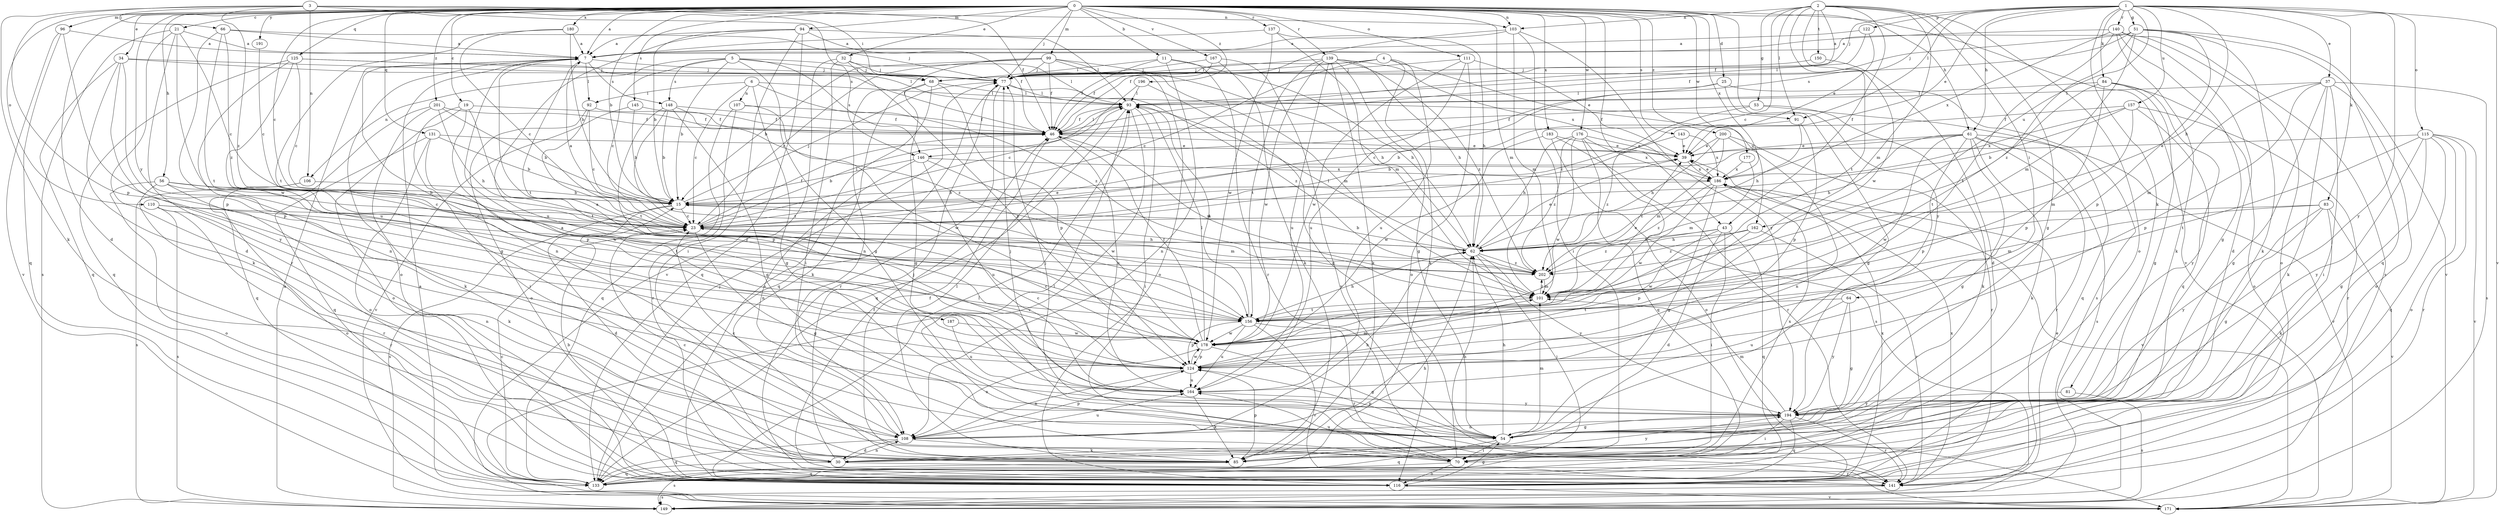 strict digraph  {
0;
1;
2;
3;
4;
5;
6;
7;
11;
15;
19;
21;
23;
25;
30;
32;
34;
37;
39;
43;
46;
51;
53;
54;
56;
61;
62;
64;
66;
68;
70;
77;
81;
83;
84;
85;
91;
92;
93;
94;
96;
99;
101;
103;
106;
107;
108;
110;
111;
115;
116;
122;
124;
125;
131;
133;
137;
139;
140;
141;
143;
145;
146;
148;
149;
150;
156;
157;
162;
164;
167;
171;
176;
177;
178;
180;
183;
186;
187;
191;
194;
196;
200;
201;
202;
0 -> 7  [label=a];
0 -> 11  [label=b];
0 -> 15  [label=b];
0 -> 19  [label=c];
0 -> 21  [label=c];
0 -> 23  [label=c];
0 -> 25  [label=d];
0 -> 30  [label=d];
0 -> 32  [label=e];
0 -> 34  [label=e];
0 -> 43  [label=f];
0 -> 56  [label=h];
0 -> 61  [label=h];
0 -> 77  [label=j];
0 -> 94  [label=m];
0 -> 96  [label=m];
0 -> 99  [label=m];
0 -> 101  [label=m];
0 -> 103  [label=n];
0 -> 110  [label=o];
0 -> 111  [label=o];
0 -> 125  [label=q];
0 -> 131  [label=q];
0 -> 137  [label=r];
0 -> 139  [label=r];
0 -> 143  [label=s];
0 -> 145  [label=s];
0 -> 167  [label=v];
0 -> 171  [label=v];
0 -> 176  [label=w];
0 -> 177  [label=w];
0 -> 180  [label=x];
0 -> 183  [label=x];
0 -> 186  [label=x];
0 -> 187  [label=y];
0 -> 191  [label=y];
0 -> 194  [label=y];
0 -> 196  [label=z];
0 -> 200  [label=z];
0 -> 201  [label=z];
1 -> 37  [label=e];
1 -> 39  [label=e];
1 -> 51  [label=g];
1 -> 61  [label=h];
1 -> 62  [label=h];
1 -> 77  [label=j];
1 -> 81  [label=k];
1 -> 83  [label=k];
1 -> 84  [label=k];
1 -> 91  [label=l];
1 -> 115  [label=o];
1 -> 122  [label=p];
1 -> 140  [label=r];
1 -> 146  [label=s];
1 -> 157  [label=u];
1 -> 162  [label=u];
1 -> 171  [label=v];
1 -> 194  [label=y];
2 -> 23  [label=c];
2 -> 43  [label=f];
2 -> 46  [label=f];
2 -> 53  [label=g];
2 -> 54  [label=g];
2 -> 64  [label=i];
2 -> 91  [label=l];
2 -> 101  [label=m];
2 -> 103  [label=n];
2 -> 116  [label=o];
2 -> 150  [label=t];
2 -> 156  [label=t];
2 -> 178  [label=w];
3 -> 46  [label=f];
3 -> 66  [label=i];
3 -> 68  [label=i];
3 -> 85  [label=k];
3 -> 103  [label=n];
3 -> 106  [label=n];
3 -> 124  [label=p];
3 -> 146  [label=s];
3 -> 202  [label=z];
4 -> 23  [label=c];
4 -> 68  [label=i];
4 -> 77  [label=j];
4 -> 85  [label=k];
4 -> 162  [label=u];
4 -> 164  [label=u];
5 -> 15  [label=b];
5 -> 23  [label=c];
5 -> 54  [label=g];
5 -> 68  [label=i];
5 -> 77  [label=j];
5 -> 106  [label=n];
5 -> 146  [label=s];
5 -> 148  [label=s];
6 -> 23  [label=c];
6 -> 54  [label=g];
6 -> 91  [label=l];
6 -> 92  [label=l];
6 -> 107  [label=n];
6 -> 202  [label=z];
7 -> 77  [label=j];
7 -> 92  [label=l];
7 -> 108  [label=n];
7 -> 116  [label=o];
7 -> 148  [label=s];
7 -> 156  [label=t];
11 -> 46  [label=f];
11 -> 62  [label=h];
11 -> 68  [label=i];
11 -> 108  [label=n];
11 -> 141  [label=r];
15 -> 23  [label=c];
15 -> 30  [label=d];
15 -> 77  [label=j];
15 -> 101  [label=m];
15 -> 149  [label=s];
19 -> 46  [label=f];
19 -> 70  [label=i];
19 -> 116  [label=o];
19 -> 124  [label=p];
19 -> 156  [label=t];
21 -> 7  [label=a];
21 -> 23  [label=c];
21 -> 30  [label=d];
21 -> 141  [label=r];
21 -> 149  [label=s];
21 -> 164  [label=u];
23 -> 7  [label=a];
23 -> 39  [label=e];
23 -> 46  [label=f];
23 -> 54  [label=g];
23 -> 62  [label=h];
23 -> 93  [label=l];
25 -> 23  [label=c];
25 -> 54  [label=g];
25 -> 93  [label=l];
25 -> 149  [label=s];
30 -> 23  [label=c];
30 -> 77  [label=j];
30 -> 108  [label=n];
30 -> 133  [label=q];
30 -> 141  [label=r];
30 -> 194  [label=y];
32 -> 70  [label=i];
32 -> 77  [label=j];
32 -> 93  [label=l];
32 -> 124  [label=p];
32 -> 133  [label=q];
34 -> 46  [label=f];
34 -> 77  [label=j];
34 -> 85  [label=k];
34 -> 124  [label=p];
34 -> 133  [label=q];
34 -> 194  [label=y];
37 -> 54  [label=g];
37 -> 70  [label=i];
37 -> 85  [label=k];
37 -> 93  [label=l];
37 -> 101  [label=m];
37 -> 116  [label=o];
37 -> 124  [label=p];
37 -> 149  [label=s];
39 -> 186  [label=x];
43 -> 30  [label=d];
43 -> 62  [label=h];
43 -> 70  [label=i];
43 -> 133  [label=q];
43 -> 178  [label=w];
43 -> 202  [label=z];
46 -> 39  [label=e];
46 -> 93  [label=l];
46 -> 101  [label=m];
46 -> 164  [label=u];
51 -> 7  [label=a];
51 -> 46  [label=f];
51 -> 77  [label=j];
51 -> 85  [label=k];
51 -> 101  [label=m];
51 -> 124  [label=p];
51 -> 133  [label=q];
51 -> 171  [label=v];
51 -> 202  [label=z];
53 -> 23  [label=c];
53 -> 46  [label=f];
53 -> 85  [label=k];
53 -> 133  [label=q];
54 -> 62  [label=h];
54 -> 70  [label=i];
54 -> 77  [label=j];
54 -> 101  [label=m];
54 -> 124  [label=p];
54 -> 133  [label=q];
56 -> 15  [label=b];
56 -> 23  [label=c];
56 -> 85  [label=k];
56 -> 116  [label=o];
56 -> 141  [label=r];
56 -> 156  [label=t];
61 -> 15  [label=b];
61 -> 39  [label=e];
61 -> 54  [label=g];
61 -> 62  [label=h];
61 -> 85  [label=k];
61 -> 124  [label=p];
61 -> 141  [label=r];
61 -> 149  [label=s];
61 -> 171  [label=v];
61 -> 178  [label=w];
62 -> 15  [label=b];
62 -> 39  [label=e];
62 -> 70  [label=i];
62 -> 93  [label=l];
62 -> 194  [label=y];
62 -> 202  [label=z];
64 -> 54  [label=g];
64 -> 156  [label=t];
64 -> 164  [label=u];
64 -> 194  [label=y];
66 -> 7  [label=a];
66 -> 77  [label=j];
66 -> 156  [label=t];
66 -> 178  [label=w];
66 -> 202  [label=z];
68 -> 54  [label=g];
68 -> 85  [label=k];
68 -> 93  [label=l];
68 -> 116  [label=o];
68 -> 124  [label=p];
70 -> 62  [label=h];
70 -> 93  [label=l];
70 -> 116  [label=o];
70 -> 133  [label=q];
70 -> 164  [label=u];
70 -> 186  [label=x];
77 -> 93  [label=l];
77 -> 133  [label=q];
77 -> 141  [label=r];
77 -> 202  [label=z];
81 -> 149  [label=s];
81 -> 194  [label=y];
83 -> 23  [label=c];
83 -> 54  [label=g];
83 -> 85  [label=k];
83 -> 101  [label=m];
83 -> 171  [label=v];
83 -> 194  [label=y];
84 -> 54  [label=g];
84 -> 93  [label=l];
84 -> 116  [label=o];
84 -> 124  [label=p];
84 -> 133  [label=q];
84 -> 156  [label=t];
85 -> 46  [label=f];
85 -> 93  [label=l];
85 -> 124  [label=p];
85 -> 149  [label=s];
91 -> 15  [label=b];
91 -> 62  [label=h];
91 -> 124  [label=p];
92 -> 23  [label=c];
92 -> 46  [label=f];
92 -> 116  [label=o];
92 -> 156  [label=t];
93 -> 46  [label=f];
93 -> 70  [label=i];
93 -> 133  [label=q];
93 -> 171  [label=v];
94 -> 7  [label=a];
94 -> 15  [label=b];
94 -> 46  [label=f];
94 -> 70  [label=i];
94 -> 93  [label=l];
94 -> 164  [label=u];
94 -> 171  [label=v];
96 -> 7  [label=a];
96 -> 124  [label=p];
96 -> 133  [label=q];
96 -> 171  [label=v];
99 -> 15  [label=b];
99 -> 23  [label=c];
99 -> 46  [label=f];
99 -> 62  [label=h];
99 -> 77  [label=j];
99 -> 101  [label=m];
99 -> 108  [label=n];
99 -> 116  [label=o];
101 -> 39  [label=e];
101 -> 156  [label=t];
101 -> 202  [label=z];
103 -> 7  [label=a];
103 -> 46  [label=f];
103 -> 70  [label=i];
103 -> 101  [label=m];
103 -> 194  [label=y];
106 -> 15  [label=b];
106 -> 116  [label=o];
106 -> 149  [label=s];
107 -> 46  [label=f];
107 -> 133  [label=q];
107 -> 141  [label=r];
107 -> 178  [label=w];
108 -> 23  [label=c];
108 -> 30  [label=d];
108 -> 62  [label=h];
108 -> 85  [label=k];
108 -> 124  [label=p];
108 -> 133  [label=q];
108 -> 164  [label=u];
110 -> 23  [label=c];
110 -> 108  [label=n];
110 -> 141  [label=r];
110 -> 149  [label=s];
110 -> 202  [label=z];
111 -> 39  [label=e];
111 -> 77  [label=j];
111 -> 116  [label=o];
111 -> 164  [label=u];
111 -> 178  [label=w];
115 -> 39  [label=e];
115 -> 54  [label=g];
115 -> 116  [label=o];
115 -> 133  [label=q];
115 -> 141  [label=r];
115 -> 156  [label=t];
115 -> 171  [label=v];
115 -> 194  [label=y];
116 -> 15  [label=b];
116 -> 54  [label=g];
116 -> 93  [label=l];
116 -> 171  [label=v];
116 -> 186  [label=x];
122 -> 7  [label=a];
122 -> 39  [label=e];
122 -> 93  [label=l];
124 -> 23  [label=c];
124 -> 101  [label=m];
124 -> 108  [label=n];
124 -> 164  [label=u];
124 -> 178  [label=w];
125 -> 23  [label=c];
125 -> 54  [label=g];
125 -> 77  [label=j];
125 -> 93  [label=l];
125 -> 108  [label=n];
125 -> 133  [label=q];
131 -> 15  [label=b];
131 -> 39  [label=e];
131 -> 116  [label=o];
131 -> 133  [label=q];
131 -> 178  [label=w];
133 -> 23  [label=c];
133 -> 62  [label=h];
133 -> 77  [label=j];
137 -> 7  [label=a];
137 -> 62  [label=h];
137 -> 101  [label=m];
137 -> 178  [label=w];
139 -> 54  [label=g];
139 -> 62  [label=h];
139 -> 77  [label=j];
139 -> 85  [label=k];
139 -> 156  [label=t];
139 -> 164  [label=u];
139 -> 178  [label=w];
139 -> 186  [label=x];
139 -> 202  [label=z];
140 -> 7  [label=a];
140 -> 30  [label=d];
140 -> 54  [label=g];
140 -> 85  [label=k];
140 -> 116  [label=o];
140 -> 149  [label=s];
140 -> 156  [label=t];
140 -> 186  [label=x];
141 -> 46  [label=f];
141 -> 149  [label=s];
141 -> 186  [label=x];
143 -> 39  [label=e];
143 -> 186  [label=x];
143 -> 202  [label=z];
145 -> 15  [label=b];
145 -> 46  [label=f];
145 -> 171  [label=v];
146 -> 15  [label=b];
146 -> 108  [label=n];
146 -> 164  [label=u];
146 -> 178  [label=w];
146 -> 186  [label=x];
148 -> 15  [label=b];
148 -> 46  [label=f];
148 -> 54  [label=g];
148 -> 124  [label=p];
148 -> 156  [label=t];
148 -> 202  [label=z];
149 -> 7  [label=a];
149 -> 39  [label=e];
150 -> 30  [label=d];
150 -> 77  [label=j];
156 -> 62  [label=h];
156 -> 93  [label=l];
156 -> 124  [label=p];
156 -> 141  [label=r];
156 -> 164  [label=u];
156 -> 171  [label=v];
156 -> 178  [label=w];
157 -> 15  [label=b];
157 -> 46  [label=f];
157 -> 101  [label=m];
157 -> 141  [label=r];
157 -> 186  [label=x];
157 -> 194  [label=y];
162 -> 62  [label=h];
162 -> 124  [label=p];
162 -> 141  [label=r];
162 -> 202  [label=z];
164 -> 7  [label=a];
164 -> 85  [label=k];
164 -> 194  [label=y];
167 -> 46  [label=f];
167 -> 77  [label=j];
167 -> 85  [label=k];
167 -> 171  [label=v];
171 -> 7  [label=a];
176 -> 39  [label=e];
176 -> 62  [label=h];
176 -> 116  [label=o];
176 -> 133  [label=q];
176 -> 178  [label=w];
176 -> 186  [label=x];
176 -> 202  [label=z];
177 -> 101  [label=m];
177 -> 186  [label=x];
178 -> 7  [label=a];
178 -> 23  [label=c];
178 -> 46  [label=f];
178 -> 54  [label=g];
178 -> 93  [label=l];
178 -> 108  [label=n];
178 -> 124  [label=p];
180 -> 7  [label=a];
180 -> 15  [label=b];
180 -> 23  [label=c];
180 -> 156  [label=t];
183 -> 39  [label=e];
183 -> 141  [label=r];
183 -> 149  [label=s];
183 -> 178  [label=w];
186 -> 15  [label=b];
186 -> 39  [label=e];
186 -> 54  [label=g];
186 -> 171  [label=v];
186 -> 178  [label=w];
186 -> 202  [label=z];
187 -> 164  [label=u];
187 -> 178  [label=w];
191 -> 23  [label=c];
194 -> 54  [label=g];
194 -> 70  [label=i];
194 -> 77  [label=j];
194 -> 101  [label=m];
194 -> 108  [label=n];
194 -> 133  [label=q];
194 -> 141  [label=r];
196 -> 23  [label=c];
196 -> 54  [label=g];
196 -> 93  [label=l];
200 -> 39  [label=e];
200 -> 62  [label=h];
200 -> 101  [label=m];
200 -> 108  [label=n];
200 -> 141  [label=r];
201 -> 15  [label=b];
201 -> 46  [label=f];
201 -> 62  [label=h];
201 -> 85  [label=k];
201 -> 133  [label=q];
202 -> 101  [label=m];
}
